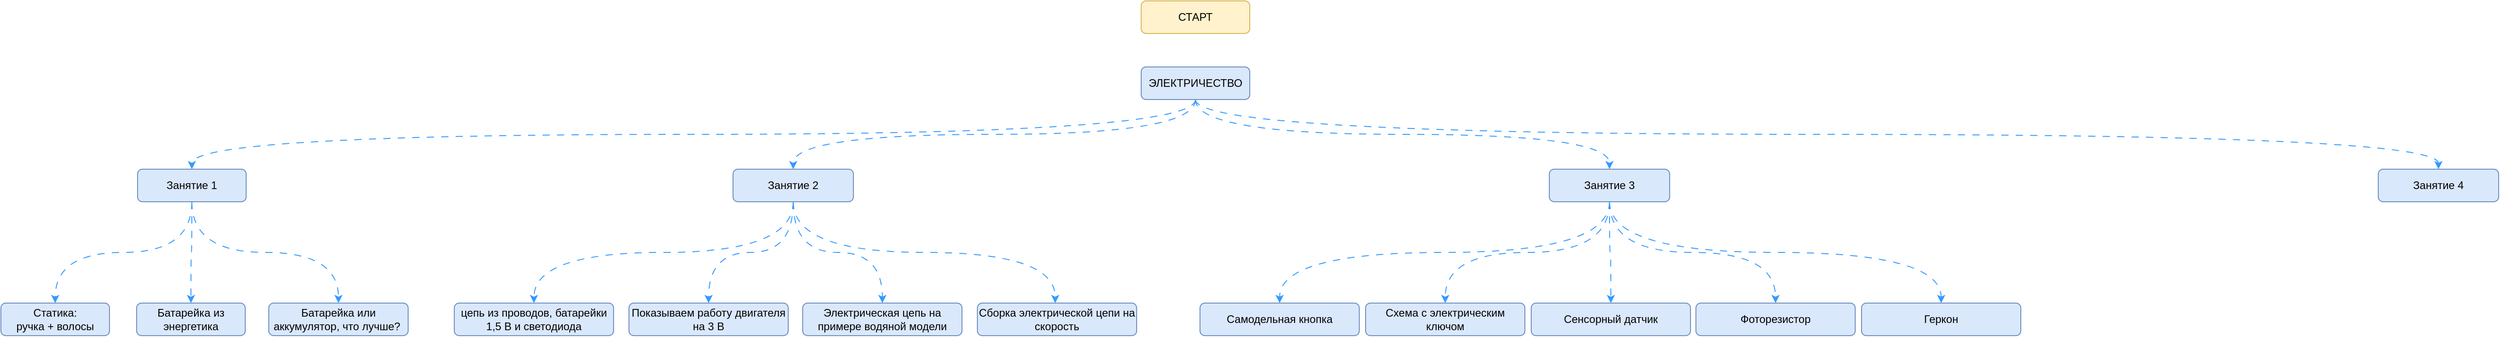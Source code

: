 <mxfile version="22.1.11" type="github" pages="2">
  <diagram name="START" id="IWsAiTm0D_rk45sIsOZR">
    <mxGraphModel dx="4049" dy="-70" grid="0" gridSize="10" guides="1" tooltips="1" connect="1" arrows="1" fold="1" page="0" pageScale="1" pageWidth="827" pageHeight="1169" math="0" shadow="0">
      <root>
        <mxCell id="0" />
        <mxCell id="1" parent="0" />
        <mxCell id="cbDr0bFarPZ5LBcyghME-1" value="СТАРТ" style="rounded=1;whiteSpace=wrap;html=1;fillColor=#fff2cc;strokeColor=#d6b656;" vertex="1" parent="1">
          <mxGeometry x="-525" y="1547" width="120" height="36" as="geometry" />
        </mxCell>
        <mxCell id="cbDr0bFarPZ5LBcyghME-7" style="edgeStyle=orthogonalEdgeStyle;rounded=0;orthogonalLoop=1;jettySize=auto;html=1;entryX=0.5;entryY=0;entryDx=0;entryDy=0;curved=1;dashed=1;dashPattern=8 8;strokeColor=#3399FF;exitX=0.5;exitY=1;exitDx=0;exitDy=0;" edge="1" parent="1" source="cbDr0bFarPZ5LBcyghME-2" target="cbDr0bFarPZ5LBcyghME-3">
          <mxGeometry relative="1" as="geometry" />
        </mxCell>
        <mxCell id="cbDr0bFarPZ5LBcyghME-8" style="edgeStyle=orthogonalEdgeStyle;shape=connector;curved=1;rounded=0;orthogonalLoop=1;jettySize=auto;html=1;entryX=0.5;entryY=0;entryDx=0;entryDy=0;dashed=1;dashPattern=8 8;labelBackgroundColor=default;strokeColor=#3399FF;align=center;verticalAlign=middle;fontFamily=Helvetica;fontSize=11;fontColor=default;endArrow=classic;exitX=0.5;exitY=1;exitDx=0;exitDy=0;" edge="1" parent="1" source="cbDr0bFarPZ5LBcyghME-2" target="cbDr0bFarPZ5LBcyghME-4">
          <mxGeometry relative="1" as="geometry" />
        </mxCell>
        <mxCell id="cbDr0bFarPZ5LBcyghME-9" style="edgeStyle=orthogonalEdgeStyle;shape=connector;curved=1;rounded=0;orthogonalLoop=1;jettySize=auto;html=1;entryX=0.5;entryY=0;entryDx=0;entryDy=0;dashed=1;dashPattern=8 8;labelBackgroundColor=default;strokeColor=#3399FF;align=center;verticalAlign=middle;fontFamily=Helvetica;fontSize=11;fontColor=default;endArrow=classic;exitX=0.5;exitY=1;exitDx=0;exitDy=0;" edge="1" parent="1" source="cbDr0bFarPZ5LBcyghME-2" target="cbDr0bFarPZ5LBcyghME-5">
          <mxGeometry relative="1" as="geometry" />
        </mxCell>
        <mxCell id="cbDr0bFarPZ5LBcyghME-10" style="edgeStyle=orthogonalEdgeStyle;shape=connector;curved=1;rounded=0;orthogonalLoop=1;jettySize=auto;html=1;entryX=0.5;entryY=0;entryDx=0;entryDy=0;dashed=1;dashPattern=8 8;labelBackgroundColor=default;strokeColor=#3399FF;align=center;verticalAlign=middle;fontFamily=Helvetica;fontSize=11;fontColor=default;endArrow=classic;exitX=0.5;exitY=1;exitDx=0;exitDy=0;" edge="1" parent="1" source="cbDr0bFarPZ5LBcyghME-2" target="cbDr0bFarPZ5LBcyghME-6">
          <mxGeometry relative="1" as="geometry" />
        </mxCell>
        <mxCell id="cbDr0bFarPZ5LBcyghME-2" value="ЭЛЕКТРИЧЕСТВО" style="rounded=1;whiteSpace=wrap;html=1;fillColor=#dae8fc;strokeColor=#6c8ebf;" vertex="1" parent="1">
          <mxGeometry x="-525" y="1620" width="120" height="36" as="geometry" />
        </mxCell>
        <mxCell id="cbDr0bFarPZ5LBcyghME-40" style="edgeStyle=orthogonalEdgeStyle;shape=connector;curved=1;rounded=0;orthogonalLoop=1;jettySize=auto;html=1;entryX=0.5;entryY=0;entryDx=0;entryDy=0;dashed=1;dashPattern=8 8;labelBackgroundColor=default;strokeColor=#3399FF;align=center;verticalAlign=middle;fontFamily=Helvetica;fontSize=11;fontColor=default;endArrow=classic;exitX=0.5;exitY=1;exitDx=0;exitDy=0;" edge="1" parent="1" source="cbDr0bFarPZ5LBcyghME-3" target="cbDr0bFarPZ5LBcyghME-39">
          <mxGeometry relative="1" as="geometry" />
        </mxCell>
        <mxCell id="cbDr0bFarPZ5LBcyghME-42" style="edgeStyle=orthogonalEdgeStyle;shape=connector;curved=1;rounded=0;orthogonalLoop=1;jettySize=auto;html=1;entryX=0.5;entryY=0;entryDx=0;entryDy=0;dashed=1;dashPattern=8 8;labelBackgroundColor=default;strokeColor=#3399FF;align=center;verticalAlign=middle;fontFamily=Helvetica;fontSize=11;fontColor=default;endArrow=classic;" edge="1" parent="1" source="cbDr0bFarPZ5LBcyghME-3" target="cbDr0bFarPZ5LBcyghME-41">
          <mxGeometry relative="1" as="geometry" />
        </mxCell>
        <mxCell id="cbDr0bFarPZ5LBcyghME-44" style="edgeStyle=orthogonalEdgeStyle;shape=connector;curved=1;rounded=0;orthogonalLoop=1;jettySize=auto;html=1;entryX=0.5;entryY=0;entryDx=0;entryDy=0;dashed=1;dashPattern=8 8;labelBackgroundColor=default;strokeColor=#3399FF;align=center;verticalAlign=middle;fontFamily=Helvetica;fontSize=11;fontColor=default;endArrow=classic;exitX=0.5;exitY=1;exitDx=0;exitDy=0;" edge="1" parent="1" source="cbDr0bFarPZ5LBcyghME-3" target="cbDr0bFarPZ5LBcyghME-43">
          <mxGeometry relative="1" as="geometry" />
        </mxCell>
        <mxCell id="cbDr0bFarPZ5LBcyghME-3" value="Занятие 1" style="rounded=1;whiteSpace=wrap;html=1;fillColor=#dae8fc;strokeColor=#6c8ebf;" vertex="1" parent="1">
          <mxGeometry x="-1634" y="1733" width="120" height="36" as="geometry" />
        </mxCell>
        <mxCell id="cbDr0bFarPZ5LBcyghME-46" style="edgeStyle=orthogonalEdgeStyle;shape=connector;curved=1;rounded=0;orthogonalLoop=1;jettySize=auto;html=1;entryX=0.5;entryY=0;entryDx=0;entryDy=0;dashed=1;dashPattern=8 8;labelBackgroundColor=default;strokeColor=#3399FF;align=center;verticalAlign=middle;fontFamily=Helvetica;fontSize=11;fontColor=default;endArrow=classic;exitX=0.5;exitY=1;exitDx=0;exitDy=0;" edge="1" parent="1" source="cbDr0bFarPZ5LBcyghME-4" target="cbDr0bFarPZ5LBcyghME-45">
          <mxGeometry relative="1" as="geometry" />
        </mxCell>
        <mxCell id="cbDr0bFarPZ5LBcyghME-50" style="edgeStyle=orthogonalEdgeStyle;shape=connector;curved=1;rounded=0;orthogonalLoop=1;jettySize=auto;html=1;entryX=0.5;entryY=0;entryDx=0;entryDy=0;dashed=1;dashPattern=8 8;labelBackgroundColor=default;strokeColor=#3399FF;align=center;verticalAlign=middle;fontFamily=Helvetica;fontSize=11;fontColor=default;endArrow=classic;" edge="1" parent="1" source="cbDr0bFarPZ5LBcyghME-4" target="cbDr0bFarPZ5LBcyghME-47">
          <mxGeometry relative="1" as="geometry" />
        </mxCell>
        <mxCell id="cbDr0bFarPZ5LBcyghME-52" style="edgeStyle=orthogonalEdgeStyle;shape=connector;curved=1;rounded=0;orthogonalLoop=1;jettySize=auto;html=1;entryX=0.5;entryY=0;entryDx=0;entryDy=0;dashed=1;dashPattern=8 8;labelBackgroundColor=default;strokeColor=#3399FF;align=center;verticalAlign=middle;fontFamily=Helvetica;fontSize=11;fontColor=default;endArrow=classic;exitX=0.5;exitY=1;exitDx=0;exitDy=0;" edge="1" parent="1" source="cbDr0bFarPZ5LBcyghME-4">
          <mxGeometry relative="1" as="geometry">
            <mxPoint x="-620" y="1881.0" as="targetPoint" />
          </mxGeometry>
        </mxCell>
        <mxCell id="cbDr0bFarPZ5LBcyghME-54" style="edgeStyle=orthogonalEdgeStyle;shape=connector;curved=1;rounded=0;orthogonalLoop=1;jettySize=auto;html=1;entryX=0.5;entryY=0;entryDx=0;entryDy=0;dashed=1;dashPattern=8 8;labelBackgroundColor=default;strokeColor=#3399FF;align=center;verticalAlign=middle;fontFamily=Helvetica;fontSize=11;fontColor=default;endArrow=classic;" edge="1" parent="1" source="cbDr0bFarPZ5LBcyghME-4" target="cbDr0bFarPZ5LBcyghME-48">
          <mxGeometry relative="1" as="geometry" />
        </mxCell>
        <mxCell id="cbDr0bFarPZ5LBcyghME-4" value="Занятие 2" style="rounded=1;whiteSpace=wrap;html=1;fillColor=#dae8fc;strokeColor=#6c8ebf;" vertex="1" parent="1">
          <mxGeometry x="-976" y="1733" width="133" height="36" as="geometry" />
        </mxCell>
        <mxCell id="cbDr0bFarPZ5LBcyghME-60" style="edgeStyle=orthogonalEdgeStyle;shape=connector;curved=1;rounded=0;orthogonalLoop=1;jettySize=auto;html=1;entryX=0.5;entryY=0;entryDx=0;entryDy=0;dashed=1;dashPattern=8 8;labelBackgroundColor=default;strokeColor=#3399FF;align=center;verticalAlign=middle;fontFamily=Helvetica;fontSize=11;fontColor=default;endArrow=classic;exitX=0.5;exitY=1;exitDx=0;exitDy=0;" edge="1" parent="1" source="cbDr0bFarPZ5LBcyghME-5" target="cbDr0bFarPZ5LBcyghME-55">
          <mxGeometry relative="1" as="geometry" />
        </mxCell>
        <mxCell id="cbDr0bFarPZ5LBcyghME-61" style="edgeStyle=orthogonalEdgeStyle;shape=connector;curved=1;rounded=0;orthogonalLoop=1;jettySize=auto;html=1;entryX=0.5;entryY=0;entryDx=0;entryDy=0;dashed=1;dashPattern=8 8;labelBackgroundColor=default;strokeColor=#3399FF;align=center;verticalAlign=middle;fontFamily=Helvetica;fontSize=11;fontColor=default;endArrow=classic;exitX=0.5;exitY=1;exitDx=0;exitDy=0;" edge="1" parent="1" source="cbDr0bFarPZ5LBcyghME-5" target="cbDr0bFarPZ5LBcyghME-56">
          <mxGeometry relative="1" as="geometry" />
        </mxCell>
        <mxCell id="cbDr0bFarPZ5LBcyghME-62" style="edgeStyle=orthogonalEdgeStyle;shape=connector;curved=1;rounded=0;orthogonalLoop=1;jettySize=auto;html=1;entryX=0.5;entryY=0;entryDx=0;entryDy=0;dashed=1;dashPattern=8 8;labelBackgroundColor=default;strokeColor=#3399FF;align=center;verticalAlign=middle;fontFamily=Helvetica;fontSize=11;fontColor=default;endArrow=classic;" edge="1" parent="1" source="cbDr0bFarPZ5LBcyghME-5" target="cbDr0bFarPZ5LBcyghME-57">
          <mxGeometry relative="1" as="geometry" />
        </mxCell>
        <mxCell id="cbDr0bFarPZ5LBcyghME-63" style="edgeStyle=orthogonalEdgeStyle;shape=connector;curved=1;rounded=0;orthogonalLoop=1;jettySize=auto;html=1;entryX=0.5;entryY=0;entryDx=0;entryDy=0;dashed=1;dashPattern=8 8;labelBackgroundColor=default;strokeColor=#3399FF;align=center;verticalAlign=middle;fontFamily=Helvetica;fontSize=11;fontColor=default;endArrow=classic;exitX=0.5;exitY=1;exitDx=0;exitDy=0;" edge="1" parent="1" source="cbDr0bFarPZ5LBcyghME-5" target="cbDr0bFarPZ5LBcyghME-58">
          <mxGeometry relative="1" as="geometry" />
        </mxCell>
        <mxCell id="cbDr0bFarPZ5LBcyghME-64" style="edgeStyle=orthogonalEdgeStyle;shape=connector;curved=1;rounded=0;orthogonalLoop=1;jettySize=auto;html=1;entryX=0.5;entryY=0;entryDx=0;entryDy=0;dashed=1;dashPattern=8 8;labelBackgroundColor=default;strokeColor=#3399FF;align=center;verticalAlign=middle;fontFamily=Helvetica;fontSize=11;fontColor=default;endArrow=classic;exitX=0.5;exitY=1;exitDx=0;exitDy=0;" edge="1" parent="1" source="cbDr0bFarPZ5LBcyghME-5" target="cbDr0bFarPZ5LBcyghME-59">
          <mxGeometry relative="1" as="geometry" />
        </mxCell>
        <mxCell id="cbDr0bFarPZ5LBcyghME-5" value="Занятие 3" style="rounded=1;whiteSpace=wrap;html=1;fillColor=#dae8fc;strokeColor=#6c8ebf;" vertex="1" parent="1">
          <mxGeometry x="-74" y="1733" width="133" height="36" as="geometry" />
        </mxCell>
        <mxCell id="cbDr0bFarPZ5LBcyghME-6" value="Занятие 4" style="rounded=1;whiteSpace=wrap;html=1;fillColor=#dae8fc;strokeColor=#6c8ebf;" vertex="1" parent="1">
          <mxGeometry x="842" y="1733" width="133" height="36" as="geometry" />
        </mxCell>
        <mxCell id="cbDr0bFarPZ5LBcyghME-39" value="Статика:&lt;br&gt;ручка + волосы" style="rounded=1;whiteSpace=wrap;html=1;fillColor=#dae8fc;strokeColor=#6c8ebf;" vertex="1" parent="1">
          <mxGeometry x="-1785" y="1881" width="120" height="36" as="geometry" />
        </mxCell>
        <mxCell id="cbDr0bFarPZ5LBcyghME-41" value="Батарейка из энергетика" style="rounded=1;whiteSpace=wrap;html=1;fillColor=#dae8fc;strokeColor=#6c8ebf;" vertex="1" parent="1">
          <mxGeometry x="-1635" y="1881" width="120" height="36" as="geometry" />
        </mxCell>
        <mxCell id="cbDr0bFarPZ5LBcyghME-43" value="Батарейка или аккумулятор, что лучше?&amp;nbsp;" style="rounded=1;whiteSpace=wrap;html=1;fillColor=#dae8fc;strokeColor=#6c8ebf;" vertex="1" parent="1">
          <mxGeometry x="-1489" y="1881" width="154" height="36" as="geometry" />
        </mxCell>
        <mxCell id="cbDr0bFarPZ5LBcyghME-45" value="цепь из проводов, батарейки 1,5 В и светодиода" style="rounded=1;whiteSpace=wrap;html=1;fillColor=#dae8fc;strokeColor=#6c8ebf;" vertex="1" parent="1">
          <mxGeometry x="-1284" y="1881" width="176" height="36" as="geometry" />
        </mxCell>
        <mxCell id="cbDr0bFarPZ5LBcyghME-47" value="Показываем работу двигателя на 3 В" style="rounded=1;whiteSpace=wrap;html=1;fillColor=#dae8fc;strokeColor=#6c8ebf;" vertex="1" parent="1">
          <mxGeometry x="-1091" y="1881" width="176" height="36" as="geometry" />
        </mxCell>
        <mxCell id="cbDr0bFarPZ5LBcyghME-48" value="Электрическая цепь на примере водяной модели" style="rounded=1;whiteSpace=wrap;html=1;fillColor=#dae8fc;strokeColor=#6c8ebf;" vertex="1" parent="1">
          <mxGeometry x="-899" y="1881" width="176" height="36" as="geometry" />
        </mxCell>
        <mxCell id="cbDr0bFarPZ5LBcyghME-49" value="Сборка электрической цепи на скорость" style="rounded=1;whiteSpace=wrap;html=1;fillColor=#dae8fc;strokeColor=#6c8ebf;" vertex="1" parent="1">
          <mxGeometry x="-706" y="1881" width="176" height="36" as="geometry" />
        </mxCell>
        <mxCell id="cbDr0bFarPZ5LBcyghME-55" value="Самодельная кнопка" style="rounded=1;whiteSpace=wrap;html=1;fillColor=#dae8fc;strokeColor=#6c8ebf;" vertex="1" parent="1">
          <mxGeometry x="-460" y="1881" width="176" height="36" as="geometry" />
        </mxCell>
        <mxCell id="cbDr0bFarPZ5LBcyghME-56" value="Схема с электрическим ключом" style="rounded=1;whiteSpace=wrap;html=1;fillColor=#dae8fc;strokeColor=#6c8ebf;" vertex="1" parent="1">
          <mxGeometry x="-277" y="1881" width="176" height="36" as="geometry" />
        </mxCell>
        <mxCell id="cbDr0bFarPZ5LBcyghME-57" value="Сенсорный датчик" style="rounded=1;whiteSpace=wrap;html=1;fillColor=#dae8fc;strokeColor=#6c8ebf;" vertex="1" parent="1">
          <mxGeometry x="-94" y="1881" width="176" height="36" as="geometry" />
        </mxCell>
        <mxCell id="cbDr0bFarPZ5LBcyghME-58" value="Фоторезистор" style="rounded=1;whiteSpace=wrap;html=1;fillColor=#dae8fc;strokeColor=#6c8ebf;" vertex="1" parent="1">
          <mxGeometry x="88" y="1881" width="176" height="36" as="geometry" />
        </mxCell>
        <mxCell id="cbDr0bFarPZ5LBcyghME-59" value="Геркон" style="rounded=1;whiteSpace=wrap;html=1;fillColor=#dae8fc;strokeColor=#6c8ebf;" vertex="1" parent="1">
          <mxGeometry x="271" y="1881" width="176" height="36" as="geometry" />
        </mxCell>
      </root>
    </mxGraphModel>
  </diagram>
  <diagram id="h2PiRzPPCZHq2KCxnQVf" name="RAZVITIE">
    <mxGraphModel dx="1990" dy="118" grid="0" gridSize="10" guides="1" tooltips="1" connect="1" arrows="1" fold="1" page="0" pageScale="1" pageWidth="827" pageHeight="1169" math="0" shadow="0">
      <root>
        <mxCell id="0" />
        <mxCell id="1" parent="0" />
        <mxCell id="mB8kdgfgSmGijxehKF7A-1" value="РАЗВИТИЕ" style="rounded=1;whiteSpace=wrap;html=1;fillColor=#fff2cc;strokeColor=#d6b656;" vertex="1" parent="1">
          <mxGeometry x="1248" y="1547" width="120" height="36" as="geometry" />
        </mxCell>
        <mxCell id="mB8kdgfgSmGijxehKF7A-2" style="edgeStyle=orthogonalEdgeStyle;rounded=0;orthogonalLoop=1;jettySize=auto;html=1;entryX=0.5;entryY=0;entryDx=0;entryDy=0;curved=1;dashed=1;dashPattern=8 8;strokeColor=#3399FF;exitX=0.5;exitY=1;exitDx=0;exitDy=0;" edge="1" parent="1" source="mB8kdgfgSmGijxehKF7A-6" target="mB8kdgfgSmGijxehKF7A-7">
          <mxGeometry relative="1" as="geometry" />
        </mxCell>
        <mxCell id="mB8kdgfgSmGijxehKF7A-3" style="edgeStyle=orthogonalEdgeStyle;shape=connector;curved=1;rounded=0;orthogonalLoop=1;jettySize=auto;html=1;entryX=0.5;entryY=0;entryDx=0;entryDy=0;dashed=1;dashPattern=8 8;labelBackgroundColor=default;strokeColor=#3399FF;align=center;verticalAlign=middle;fontFamily=Helvetica;fontSize=11;fontColor=default;endArrow=classic;" edge="1" parent="1" source="mB8kdgfgSmGijxehKF7A-6" target="mB8kdgfgSmGijxehKF7A-8">
          <mxGeometry relative="1" as="geometry" />
        </mxCell>
        <mxCell id="mB8kdgfgSmGijxehKF7A-4" style="edgeStyle=orthogonalEdgeStyle;shape=connector;curved=1;rounded=0;orthogonalLoop=1;jettySize=auto;html=1;entryX=0.5;entryY=0;entryDx=0;entryDy=0;dashed=1;dashPattern=8 8;labelBackgroundColor=default;strokeColor=#3399FF;align=center;verticalAlign=middle;fontFamily=Helvetica;fontSize=11;fontColor=default;endArrow=classic;" edge="1" parent="1" source="mB8kdgfgSmGijxehKF7A-6" target="mB8kdgfgSmGijxehKF7A-9">
          <mxGeometry relative="1" as="geometry" />
        </mxCell>
        <mxCell id="mB8kdgfgSmGijxehKF7A-5" style="edgeStyle=orthogonalEdgeStyle;shape=connector;curved=1;rounded=0;orthogonalLoop=1;jettySize=auto;html=1;entryX=0.5;entryY=0;entryDx=0;entryDy=0;dashed=1;dashPattern=8 8;labelBackgroundColor=default;strokeColor=#3399FF;align=center;verticalAlign=middle;fontFamily=Helvetica;fontSize=11;fontColor=default;endArrow=classic;exitX=0.5;exitY=1;exitDx=0;exitDy=0;" edge="1" parent="1" source="mB8kdgfgSmGijxehKF7A-6" target="mB8kdgfgSmGijxehKF7A-10">
          <mxGeometry relative="1" as="geometry" />
        </mxCell>
        <mxCell id="mB8kdgfgSmGijxehKF7A-6" value="ЭЛЕКТРИЧЕСТВО" style="rounded=1;whiteSpace=wrap;html=1;fillColor=#dae8fc;strokeColor=#6c8ebf;" vertex="1" parent="1">
          <mxGeometry x="911" y="1620" width="120" height="36" as="geometry" />
        </mxCell>
        <mxCell id="mB8kdgfgSmGijxehKF7A-7" value="Занятие 1" style="rounded=1;whiteSpace=wrap;html=1;fillColor=#dae8fc;strokeColor=#6c8ebf;" vertex="1" parent="1">
          <mxGeometry x="664" y="1733" width="120" height="36" as="geometry" />
        </mxCell>
        <mxCell id="mB8kdgfgSmGijxehKF7A-8" value="Занятие 2" style="rounded=1;whiteSpace=wrap;html=1;fillColor=#dae8fc;strokeColor=#6c8ebf;" vertex="1" parent="1">
          <mxGeometry x="820" y="1733" width="133" height="36" as="geometry" />
        </mxCell>
        <mxCell id="mB8kdgfgSmGijxehKF7A-9" value="Занятие 3" style="rounded=1;whiteSpace=wrap;html=1;fillColor=#dae8fc;strokeColor=#6c8ebf;" vertex="1" parent="1">
          <mxGeometry x="983" y="1733" width="133" height="36" as="geometry" />
        </mxCell>
        <mxCell id="mB8kdgfgSmGijxehKF7A-10" value="Занятие 4" style="rounded=1;whiteSpace=wrap;html=1;fillColor=#dae8fc;strokeColor=#6c8ebf;" vertex="1" parent="1">
          <mxGeometry x="1145" y="1733" width="133" height="36" as="geometry" />
        </mxCell>
        <mxCell id="mB8kdgfgSmGijxehKF7A-11" style="edgeStyle=orthogonalEdgeStyle;rounded=0;orthogonalLoop=1;jettySize=auto;html=1;entryX=0.5;entryY=0;entryDx=0;entryDy=0;curved=1;dashed=1;dashPattern=8 8;strokeColor=#3399FF;exitX=0.5;exitY=1;exitDx=0;exitDy=0;" edge="1" parent="1" source="mB8kdgfgSmGijxehKF7A-15" target="mB8kdgfgSmGijxehKF7A-16">
          <mxGeometry relative="1" as="geometry" />
        </mxCell>
        <mxCell id="mB8kdgfgSmGijxehKF7A-12" style="edgeStyle=orthogonalEdgeStyle;shape=connector;curved=1;rounded=0;orthogonalLoop=1;jettySize=auto;html=1;entryX=0.5;entryY=0;entryDx=0;entryDy=0;dashed=1;dashPattern=8 8;labelBackgroundColor=default;strokeColor=#3399FF;align=center;verticalAlign=middle;fontFamily=Helvetica;fontSize=11;fontColor=default;endArrow=classic;" edge="1" parent="1" source="mB8kdgfgSmGijxehKF7A-15" target="mB8kdgfgSmGijxehKF7A-17">
          <mxGeometry relative="1" as="geometry" />
        </mxCell>
        <mxCell id="mB8kdgfgSmGijxehKF7A-13" style="edgeStyle=orthogonalEdgeStyle;shape=connector;curved=1;rounded=0;orthogonalLoop=1;jettySize=auto;html=1;entryX=0.5;entryY=0;entryDx=0;entryDy=0;dashed=1;dashPattern=8 8;labelBackgroundColor=default;strokeColor=#3399FF;align=center;verticalAlign=middle;fontFamily=Helvetica;fontSize=11;fontColor=default;endArrow=classic;" edge="1" parent="1" source="mB8kdgfgSmGijxehKF7A-15" target="mB8kdgfgSmGijxehKF7A-18">
          <mxGeometry relative="1" as="geometry" />
        </mxCell>
        <mxCell id="mB8kdgfgSmGijxehKF7A-14" style="edgeStyle=orthogonalEdgeStyle;shape=connector;curved=1;rounded=0;orthogonalLoop=1;jettySize=auto;html=1;entryX=0.5;entryY=0;entryDx=0;entryDy=0;dashed=1;dashPattern=8 8;labelBackgroundColor=default;strokeColor=#3399FF;align=center;verticalAlign=middle;fontFamily=Helvetica;fontSize=11;fontColor=default;endArrow=classic;exitX=0.5;exitY=1;exitDx=0;exitDy=0;" edge="1" parent="1" source="mB8kdgfgSmGijxehKF7A-15" target="mB8kdgfgSmGijxehKF7A-19">
          <mxGeometry relative="1" as="geometry" />
        </mxCell>
        <mxCell id="mB8kdgfgSmGijxehKF7A-15" value="ЭЛЕКТРИЧЕСТВО 2" style="rounded=1;whiteSpace=wrap;html=1;fillColor=#dae8fc;strokeColor=#6c8ebf;" vertex="1" parent="1">
          <mxGeometry x="1589" y="1620" width="132" height="36" as="geometry" />
        </mxCell>
        <mxCell id="mB8kdgfgSmGijxehKF7A-16" value="Занятие 1" style="rounded=1;whiteSpace=wrap;html=1;fillColor=#dae8fc;strokeColor=#6c8ebf;" vertex="1" parent="1">
          <mxGeometry x="1348" y="1733" width="120" height="36" as="geometry" />
        </mxCell>
        <mxCell id="mB8kdgfgSmGijxehKF7A-17" value="Занятие 2" style="rounded=1;whiteSpace=wrap;html=1;fillColor=#dae8fc;strokeColor=#6c8ebf;" vertex="1" parent="1">
          <mxGeometry x="1504" y="1733" width="133" height="36" as="geometry" />
        </mxCell>
        <mxCell id="mB8kdgfgSmGijxehKF7A-18" value="Занятие 3" style="rounded=1;whiteSpace=wrap;html=1;fillColor=#dae8fc;strokeColor=#6c8ebf;" vertex="1" parent="1">
          <mxGeometry x="1667" y="1733" width="133" height="36" as="geometry" />
        </mxCell>
        <mxCell id="mB8kdgfgSmGijxehKF7A-19" value="Занятие 4" style="rounded=1;whiteSpace=wrap;html=1;fillColor=#dae8fc;strokeColor=#6c8ebf;" vertex="1" parent="1">
          <mxGeometry x="1829" y="1733" width="133" height="36" as="geometry" />
        </mxCell>
      </root>
    </mxGraphModel>
  </diagram>
</mxfile>
